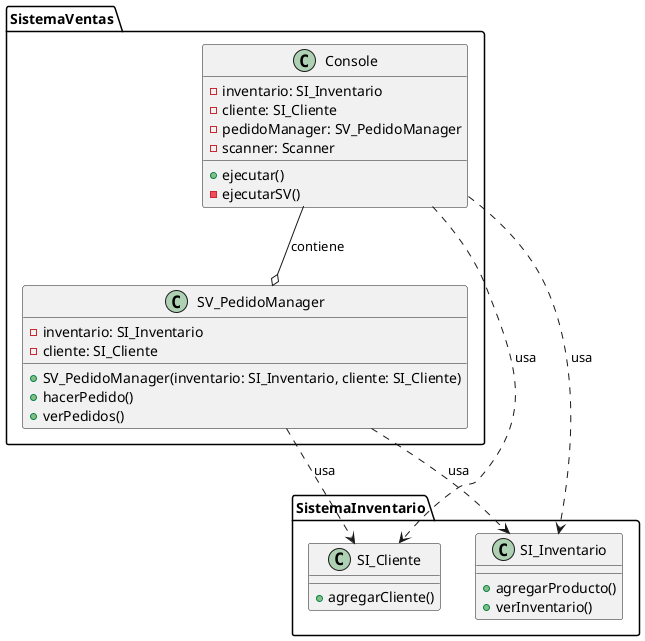 @startuml
package SistemaVentas {
  class Console {
    - inventario: SI_Inventario
    - cliente: SI_Cliente
    - pedidoManager: SV_PedidoManager
    - scanner: Scanner
    + ejecutar()
    - ejecutarSV()
  }

  class SV_PedidoManager {
    - inventario: SI_Inventario
    - cliente: SI_Cliente
    + SV_PedidoManager(inventario: SI_Inventario, cliente: SI_Cliente)
    + hacerPedido()
    + verPedidos()
  }
}

package SistemaInventario {
  class SI_Cliente {
    + agregarCliente()
  }
  class SI_Inventario {
    + agregarProducto()
    + verInventario()
  }
}

Console ..> SI_Inventario : usa
Console ..> SI_Cliente : usa
Console --o SV_PedidoManager : contiene
SV_PedidoManager ..> SI_Inventario : usa
SV_PedidoManager ..> SI_Cliente : usa
@enduml